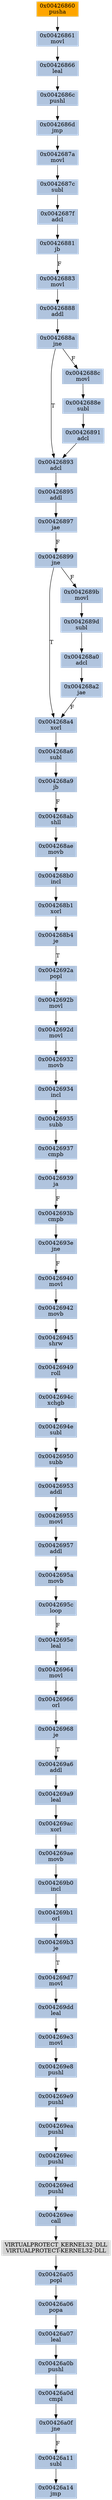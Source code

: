 strict digraph G {
	graph [bgcolor=transparent,
		name=G
	];
	node [color=lightsteelblue,
		fillcolor=lightsteelblue,
		shape=rectangle,
		style=filled
	];
	"0x00426950"	[label="0x00426950
subb"];
	"0x00426953"	[label="0x00426953
addl"];
	"0x00426950" -> "0x00426953"	[color="#000000"];
	"0x0042695c"	[label="0x0042695c
loop"];
	"0x0042695e"	[label="0x0042695e
leal"];
	"0x0042695c" -> "0x0042695e"	[color="#000000",
		label=F];
	"0x0042689d"	[label="0x0042689d
subl"];
	"0x004268a0"	[label="0x004268a0
adcl"];
	"0x0042689d" -> "0x004268a0"	[color="#000000"];
	"0x004269a6"	[label="0x004269a6
addl"];
	"0x004269a9"	[label="0x004269a9
leal"];
	"0x004269a6" -> "0x004269a9"	[color="#000000"];
	"0x00426955"	[label="0x00426955
movl"];
	"0x00426957"	[label="0x00426957
addl"];
	"0x00426955" -> "0x00426957"	[color="#000000"];
	"0x00426866"	[label="0x00426866
leal"];
	"0x0042686c"	[label="0x0042686c
pushl"];
	"0x00426866" -> "0x0042686c"	[color="#000000"];
	"0x004268b1"	[label="0x004268b1
xorl"];
	"0x004268b4"	[label="0x004268b4
je"];
	"0x004268b1" -> "0x004268b4"	[color="#000000"];
	"0x004269d7"	[label="0x004269d7
movl"];
	"0x004269dd"	[label="0x004269dd
leal"];
	"0x004269d7" -> "0x004269dd"	[color="#000000"];
	"0x00426883"	[label="0x00426883
movl"];
	"0x00426888"	[label="0x00426888
addl"];
	"0x00426883" -> "0x00426888"	[color="#000000"];
	"0x00426966"	[label="0x00426966
orl"];
	"0x00426968"	[label="0x00426968
je"];
	"0x00426966" -> "0x00426968"	[color="#000000"];
	"0x00426945"	[label="0x00426945
shrw"];
	"0x00426949"	[label="0x00426949
roll"];
	"0x00426945" -> "0x00426949"	[color="#000000"];
	"0x00426942"	[label="0x00426942
movb"];
	"0x00426942" -> "0x00426945"	[color="#000000"];
	"0x004268a4"	[label="0x004268a4
xorl"];
	"0x004268a6"	[label="0x004268a6
subl"];
	"0x004268a4" -> "0x004268a6"	[color="#000000"];
	"0x004268a9"	[label="0x004268a9
jb"];
	"0x004268a6" -> "0x004268a9"	[color="#000000"];
	"0x00426a14"	[label="0x00426a14
jmp"];
	"0x00426964"	[label="0x00426964
movl"];
	"0x00426964" -> "0x00426966"	[color="#000000"];
	"0x00426a06"	[label="0x00426a06
popa"];
	"0x00426a07"	[label="0x00426a07
leal"];
	"0x00426a06" -> "0x00426a07"	[color="#000000"];
	"0x004269ec"	[label="0x004269ec
pushl"];
	"0x004269ed"	[label="0x004269ed
pushl"];
	"0x004269ec" -> "0x004269ed"	[color="#000000"];
	"0x004268a2"	[label="0x004268a2
jae"];
	"0x004268a0" -> "0x004268a2"	[color="#000000"];
	"0x00426891"	[label="0x00426891
adcl"];
	"0x00426893"	[label="0x00426893
adcl"];
	"0x00426891" -> "0x00426893"	[color="#000000"];
	"0x0042692a"	[label="0x0042692a
popl"];
	"0x004268b4" -> "0x0042692a"	[color="#000000",
		label=T];
	"0x004269b0"	[label="0x004269b0
incl"];
	"0x004269b1"	[label="0x004269b1
orl"];
	"0x004269b0" -> "0x004269b1"	[color="#000000"];
	"0x004268ab"	[label="0x004268ab
shll"];
	"0x004268ae"	[label="0x004268ae
movb"];
	"0x004268ab" -> "0x004268ae"	[color="#000000"];
	"0x00426899"	[label="0x00426899
jne"];
	"0x00426899" -> "0x004268a4"	[color="#000000",
		label=T];
	"0x0042689b"	[label="0x0042689b
movl"];
	"0x00426899" -> "0x0042689b"	[color="#000000",
		label=F];
	"0x00426a0d"	[label="0x00426a0d
cmpl"];
	"0x00426a0f"	[label="0x00426a0f
jne"];
	"0x00426a0d" -> "0x00426a0f"	[color="#000000"];
	"0x0042694c"	[label="0x0042694c
xchgb"];
	"0x00426949" -> "0x0042694c"	[color="#000000"];
	"0x0042686d"	[label="0x0042686d
jmp"];
	"0x0042687a"	[label="0x0042687a
movl"];
	"0x0042686d" -> "0x0042687a"	[color="#000000"];
	"0x0042687c"	[label="0x0042687c
subl"];
	"0x0042687a" -> "0x0042687c"	[color="#000000"];
	"0x0042689b" -> "0x0042689d"	[color="#000000"];
	"0x004269ee"	[label="0x004269ee
call"];
	"0x004269ed" -> "0x004269ee"	[color="#000000"];
	"0x0042695e" -> "0x00426964"	[color="#000000"];
	"0x0042692b"	[label="0x0042692b
movl"];
	"0x0042692a" -> "0x0042692b"	[color="#000000"];
	"0x0042692d"	[label="0x0042692d
movl"];
	"0x0042692b" -> "0x0042692d"	[color="#000000"];
	"0x0042687f"	[label="0x0042687f
adcl"];
	"0x00426881"	[label="0x00426881
jb"];
	"0x0042687f" -> "0x00426881"	[color="#000000"];
	"0x00426a0b"	[label="0x00426a0b
pushl"];
	"0x00426a0b" -> "0x00426a0d"	[color="#000000"];
	"0x00426881" -> "0x00426883"	[color="#000000",
		label=F];
	"0x004269b3"	[label="0x004269b3
je"];
	"0x004269b3" -> "0x004269d7"	[color="#000000",
		label=T];
	"0x00426895"	[label="0x00426895
addl"];
	"0x00426893" -> "0x00426895"	[color="#000000"];
	"0x004269b1" -> "0x004269b3"	[color="#000000"];
	"0x0042695a"	[label="0x0042695a
movb"];
	"0x0042695a" -> "0x0042695c"	[color="#000000"];
	"0x00426a07" -> "0x00426a0b"	[color="#000000"];
	"0x00426897"	[label="0x00426897
jae"];
	"0x00426897" -> "0x00426899"	[color="#000000",
		label=F];
	"0x00426935"	[label="0x00426935
subb"];
	"0x00426937"	[label="0x00426937
cmpb"];
	"0x00426935" -> "0x00426937"	[color="#000000"];
	"0x00426a05"	[label="0x00426a05
popl"];
	"0x00426a05" -> "0x00426a06"	[color="#000000"];
	"0x0042688c"	[label="0x0042688c
movl"];
	"0x0042688e"	[label="0x0042688e
subl"];
	"0x0042688c" -> "0x0042688e"	[color="#000000"];
	"0x004269e8"	[label="0x004269e8
pushl"];
	"0x004269e9"	[label="0x004269e9
pushl"];
	"0x004269e8" -> "0x004269e9"	[color="#000000"];
	"0x00426939"	[label="0x00426939
ja"];
	"0x00426937" -> "0x00426939"	[color="#000000"];
	"0x004269ea"	[label="0x004269ea
pushl"];
	"0x004269e9" -> "0x004269ea"	[color="#000000"];
	"0x004269ea" -> "0x004269ec"	[color="#000000"];
	"0x00426932"	[label="0x00426932
movb"];
	"0x00426934"	[label="0x00426934
incl"];
	"0x00426932" -> "0x00426934"	[color="#000000"];
	"0x0042694e"	[label="0x0042694e
subl"];
	"0x0042694c" -> "0x0042694e"	[color="#000000"];
	"0x0042694e" -> "0x00426950"	[color="#000000"];
	"0x0042688a"	[label="0x0042688a
jne"];
	"0x0042688a" -> "0x00426893"	[color="#000000",
		label=T];
	"0x0042688a" -> "0x0042688c"	[color="#000000",
		label=F];
	"0x00426861"	[label="0x00426861
movl"];
	"0x00426861" -> "0x00426866"	[color="#000000"];
	"0x0042687c" -> "0x0042687f"	[color="#000000"];
	"0x004268b0"	[label="0x004268b0
incl"];
	"0x004268ae" -> "0x004268b0"	[color="#000000"];
	"0x00426860"	[color=lightgrey,
		fillcolor=orange,
		label="0x00426860
pusha"];
	"0x00426860" -> "0x00426861"	[color="#000000"];
	"0x004269ac"	[label="0x004269ac
xorl"];
	"0x004269a9" -> "0x004269ac"	[color="#000000"];
	"0x00426895" -> "0x00426897"	[color="#000000"];
	VIRTUALPROTECT_KERNEL32_DLL	[color=lightgrey,
		fillcolor=lightgrey,
		label="VIRTUALPROTECT_KERNEL32_DLL
VIRTUALPROTECT-KERNEL32-DLL"];
	"0x004269ee" -> VIRTUALPROTECT_KERNEL32_DLL	[color="#000000"];
	"0x004268a9" -> "0x004268ab"	[color="#000000",
		label=F];
	"0x0042693b"	[label="0x0042693b
cmpb"];
	"0x0042693e"	[label="0x0042693e
jne"];
	"0x0042693b" -> "0x0042693e"	[color="#000000"];
	"0x0042692d" -> "0x00426932"	[color="#000000"];
	"0x00426a11"	[label="0x00426a11
subl"];
	"0x00426a11" -> "0x00426a14"	[color="#000000"];
	"0x00426940"	[label="0x00426940
movl"];
	"0x00426940" -> "0x00426942"	[color="#000000"];
	"0x0042688e" -> "0x00426891"	[color="#000000"];
	"0x0042686c" -> "0x0042686d"	[color="#000000"];
	"0x00426a0f" -> "0x00426a11"	[color="#000000",
		label=F];
	"0x004269e3"	[label="0x004269e3
movl"];
	"0x004269dd" -> "0x004269e3"	[color="#000000"];
	"0x00426957" -> "0x0042695a"	[color="#000000"];
	"0x004269ae"	[label="0x004269ae
movb"];
	"0x004269ae" -> "0x004269b0"	[color="#000000"];
	VIRTUALPROTECT_KERNEL32_DLL -> "0x00426a05"	[color="#000000"];
	"0x004268a2" -> "0x004268a4"	[color="#000000",
		label=F];
	"0x004269ac" -> "0x004269ae"	[color="#000000"];
	"0x00426968" -> "0x004269a6"	[color="#000000",
		label=T];
	"0x00426888" -> "0x0042688a"	[color="#000000"];
	"0x004268b0" -> "0x004268b1"	[color="#000000"];
	"0x004269e3" -> "0x004269e8"	[color="#000000"];
	"0x00426939" -> "0x0042693b"	[color="#000000",
		label=F];
	"0x0042693e" -> "0x00426940"	[color="#000000",
		label=F];
	"0x00426953" -> "0x00426955"	[color="#000000"];
	"0x00426934" -> "0x00426935"	[color="#000000"];
}
